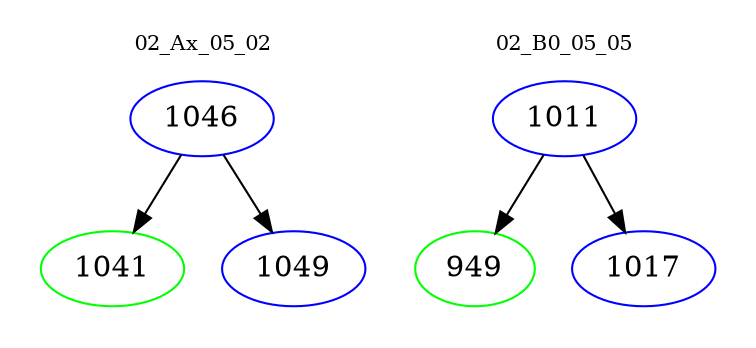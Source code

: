 digraph{
subgraph cluster_0 {
color = white
label = "02_Ax_05_02";
fontsize=10;
T0_1046 [label="1046", color="blue"]
T0_1046 -> T0_1041 [color="black"]
T0_1041 [label="1041", color="green"]
T0_1046 -> T0_1049 [color="black"]
T0_1049 [label="1049", color="blue"]
}
subgraph cluster_1 {
color = white
label = "02_B0_05_05";
fontsize=10;
T1_1011 [label="1011", color="blue"]
T1_1011 -> T1_949 [color="black"]
T1_949 [label="949", color="green"]
T1_1011 -> T1_1017 [color="black"]
T1_1017 [label="1017", color="blue"]
}
}
